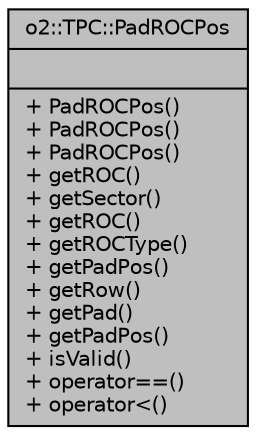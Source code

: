 digraph "o2::TPC::PadROCPos"
{
 // INTERACTIVE_SVG=YES
  bgcolor="transparent";
  edge [fontname="Helvetica",fontsize="10",labelfontname="Helvetica",labelfontsize="10"];
  node [fontname="Helvetica",fontsize="10",shape=record];
  Node1 [label="{o2::TPC::PadROCPos\n||+ PadROCPos()\l+ PadROCPos()\l+ PadROCPos()\l+ getROC()\l+ getSector()\l+ getROC()\l+ getROCType()\l+ getPadPos()\l+ getRow()\l+ getPad()\l+ getPadPos()\l+ isValid()\l+ operator==()\l+ operator\<()\l}",height=0.2,width=0.4,color="black", fillcolor="grey75", style="filled" fontcolor="black"];
}
